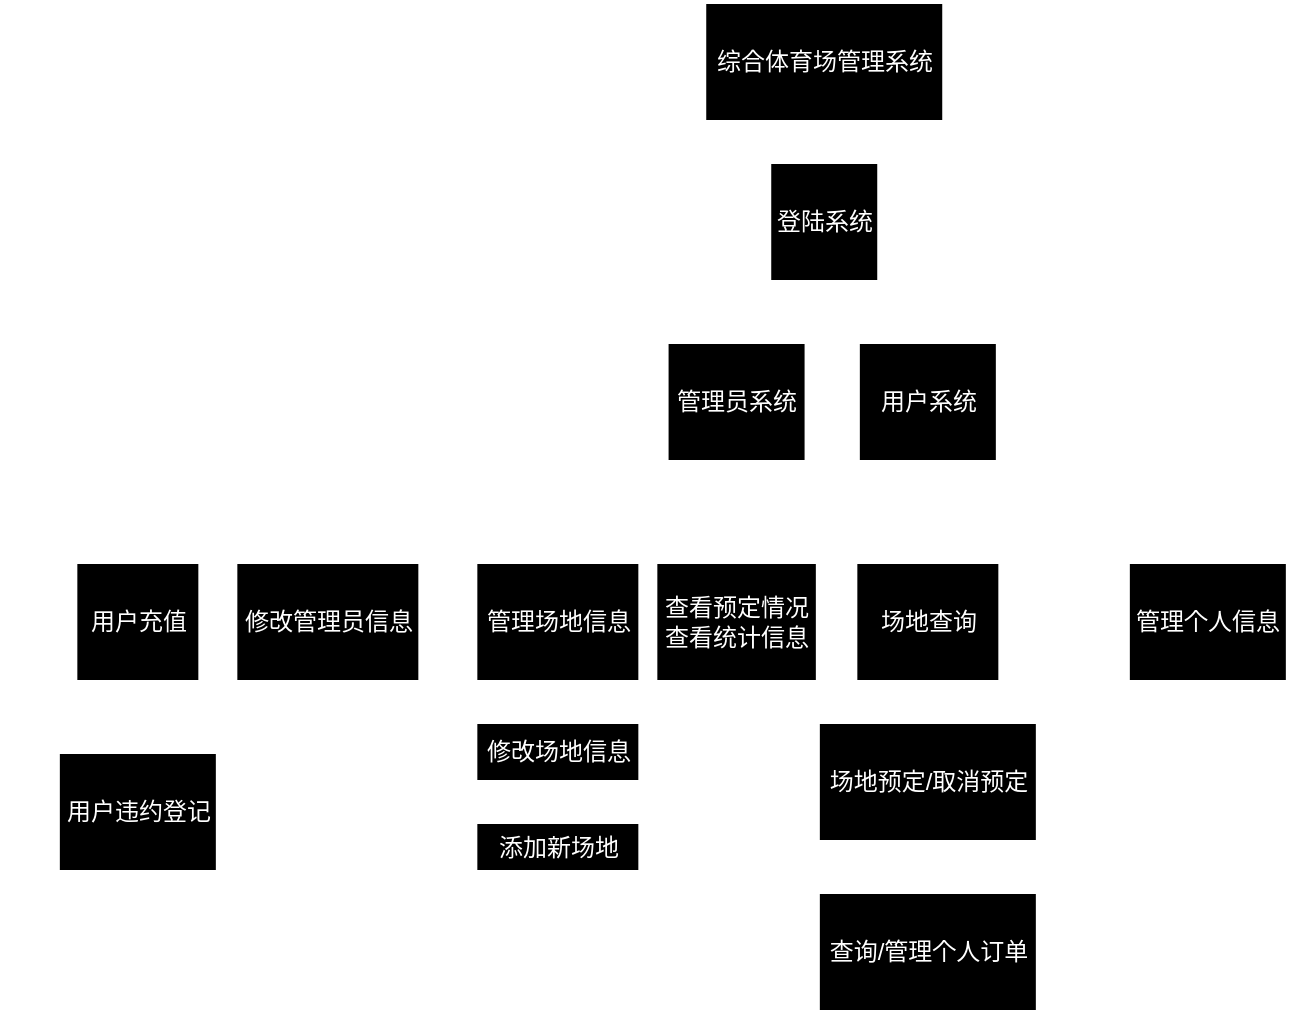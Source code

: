 <mxfile version="21.7.4" type="device">
  <diagram name="Page-1" id="9f46799a-70d6-7492-0946-bef42562c5a5">
    <mxGraphModel dx="1635" dy="843" grid="1" gridSize="10" guides="1" tooltips="1" connect="1" arrows="1" fold="1" page="1" pageScale="1" pageWidth="1100" pageHeight="850" background="none" math="0" shadow="0">
      <root>
        <mxCell id="0" />
        <mxCell id="1" parent="0" />
        <mxCell id="8fZIvYmPOum_CmRB5fbJ-8" style="edgeStyle=orthogonalEdgeStyle;rounded=0;orthogonalLoop=1;jettySize=auto;html=1;exitX=0.25;exitY=1;exitDx=0;exitDy=0;entryX=0.5;entryY=0;entryDx=0;entryDy=0;strokeColor=#FFFFFF;strokeWidth=2;labelBorderColor=none;" edge="1" parent="1" source="EgmdG9dv3meoYVeIgGDk-13" target="EgmdG9dv3meoYVeIgGDk-16">
          <mxGeometry relative="1" as="geometry" />
        </mxCell>
        <mxCell id="EgmdG9dv3meoYVeIgGDk-13" value="登陆系统" style="rounded=0;html=1;strokeColor=#FFFFFF;strokeWidth=2;labelBorderColor=none;fillColor=#000000;fontColor=#FFFFFF;" parent="1" vertex="1">
          <mxGeometry x="615.62" y="90" width="55" height="60" as="geometry" />
        </mxCell>
        <mxCell id="EgmdG9dv3meoYVeIgGDk-15" style="edgeStyle=orthogonalEdgeStyle;rounded=0;orthogonalLoop=1;jettySize=auto;html=1;exitX=0.5;exitY=1;exitDx=0;exitDy=0;strokeColor=#FFFFFF;strokeWidth=2;labelBorderColor=none;" parent="1" source="EgmdG9dv3meoYVeIgGDk-14" target="EgmdG9dv3meoYVeIgGDk-13" edge="1">
          <mxGeometry relative="1" as="geometry" />
        </mxCell>
        <mxCell id="EgmdG9dv3meoYVeIgGDk-14" value="综合体育场管理系统" style="html=1;strokeColor=#FFFFFF;strokeWidth=2;labelBorderColor=none;fontColor=#FFFFFF;fillColor=#000000;" parent="1" vertex="1">
          <mxGeometry x="583.12" y="10" width="120" height="60" as="geometry" />
        </mxCell>
        <mxCell id="EgmdG9dv3meoYVeIgGDk-211" style="edgeStyle=orthogonalEdgeStyle;rounded=0;orthogonalLoop=1;jettySize=auto;html=1;exitX=0.5;exitY=1;exitDx=0;exitDy=0;strokeColor=#FFFFFF;strokeWidth=2;labelBorderColor=none;fontColor=#FFFFFF;" parent="1" source="EgmdG9dv3meoYVeIgGDk-16" target="EgmdG9dv3meoYVeIgGDk-205" edge="1">
          <mxGeometry relative="1" as="geometry" />
        </mxCell>
        <mxCell id="EgmdG9dv3meoYVeIgGDk-212" style="edgeStyle=orthogonalEdgeStyle;rounded=0;orthogonalLoop=1;jettySize=auto;html=1;exitX=0;exitY=0.5;exitDx=0;exitDy=0;strokeColor=#FFFFFF;strokeWidth=2;labelBorderColor=none;fontColor=#FFFFFF;" parent="1" source="EgmdG9dv3meoYVeIgGDk-16" target="EgmdG9dv3meoYVeIgGDk-204" edge="1">
          <mxGeometry relative="1" as="geometry" />
        </mxCell>
        <mxCell id="8fZIvYmPOum_CmRB5fbJ-2" style="edgeStyle=orthogonalEdgeStyle;rounded=0;orthogonalLoop=1;jettySize=auto;html=1;exitX=0;exitY=0.5;exitDx=0;exitDy=0;entryX=0.5;entryY=0;entryDx=0;entryDy=0;strokeColor=#FFFFFF;strokeWidth=2;labelBorderColor=none;fontColor=#FFFFFF;" edge="1" parent="1" source="EgmdG9dv3meoYVeIgGDk-16" target="8fZIvYmPOum_CmRB5fbJ-1">
          <mxGeometry relative="1" as="geometry" />
        </mxCell>
        <mxCell id="8fZIvYmPOum_CmRB5fbJ-4" style="edgeStyle=orthogonalEdgeStyle;rounded=0;orthogonalLoop=1;jettySize=auto;html=1;exitX=0;exitY=0.5;exitDx=0;exitDy=0;entryX=0.5;entryY=0;entryDx=0;entryDy=0;strokeColor=#FFFFFF;strokeWidth=2;labelBorderColor=none;fontColor=#FFFFFF;" edge="1" parent="1" source="EgmdG9dv3meoYVeIgGDk-16" target="8fZIvYmPOum_CmRB5fbJ-3">
          <mxGeometry relative="1" as="geometry" />
        </mxCell>
        <mxCell id="8fZIvYmPOum_CmRB5fbJ-7" style="edgeStyle=orthogonalEdgeStyle;rounded=0;orthogonalLoop=1;jettySize=auto;html=1;exitX=0;exitY=0.5;exitDx=0;exitDy=0;entryX=0;entryY=0.5;entryDx=0;entryDy=0;strokeColor=#FFFFFF;strokeWidth=2;labelBorderColor=none;fontColor=#FFFFFF;" edge="1" parent="1" source="EgmdG9dv3meoYVeIgGDk-16" target="8fZIvYmPOum_CmRB5fbJ-5">
          <mxGeometry relative="1" as="geometry" />
        </mxCell>
        <mxCell id="EgmdG9dv3meoYVeIgGDk-16" value="管理员系统" style="rounded=0;html=1;strokeColor=#FFFFFF;strokeWidth=2;labelBorderColor=none;fontColor=#FFFFFF;fillColor=#000000;" parent="1" vertex="1">
          <mxGeometry x="564.29" y="180" width="70" height="60" as="geometry" />
        </mxCell>
        <mxCell id="EgmdG9dv3meoYVeIgGDk-28" style="edgeStyle=orthogonalEdgeStyle;rounded=0;orthogonalLoop=1;jettySize=auto;html=1;exitX=0.5;exitY=1;exitDx=0;exitDy=0;entryX=0.5;entryY=0;entryDx=0;entryDy=0;strokeColor=#FFFFFF;strokeWidth=2;labelBorderColor=none;" parent="1" source="EgmdG9dv3meoYVeIgGDk-18" target="EgmdG9dv3meoYVeIgGDk-25" edge="1">
          <mxGeometry relative="1" as="geometry" />
        </mxCell>
        <mxCell id="EgmdG9dv3meoYVeIgGDk-18" value="场地查询" style="rounded=0;html=1;strokeColor=#FFFFFF;strokeWidth=2;labelBorderColor=none;fillColor=#000000;fontColor=#FFFFFF;fillStyle=solid;" parent="1" vertex="1">
          <mxGeometry x="658.67" y="290" width="72.5" height="60" as="geometry" />
        </mxCell>
        <mxCell id="EgmdG9dv3meoYVeIgGDk-27" style="edgeStyle=orthogonalEdgeStyle;rounded=0;orthogonalLoop=1;jettySize=auto;html=1;exitX=0.5;exitY=1;exitDx=0;exitDy=0;entryX=0.5;entryY=0;entryDx=0;entryDy=0;strokeColor=#FFFFFF;strokeWidth=2;labelBorderColor=none;" parent="1" source="EgmdG9dv3meoYVeIgGDk-19" target="EgmdG9dv3meoYVeIgGDk-18" edge="1">
          <mxGeometry relative="1" as="geometry" />
        </mxCell>
        <mxCell id="EgmdG9dv3meoYVeIgGDk-34" style="edgeStyle=orthogonalEdgeStyle;rounded=0;orthogonalLoop=1;jettySize=auto;html=1;exitX=1;exitY=0.5;exitDx=0;exitDy=0;entryX=0.5;entryY=0;entryDx=0;entryDy=0;strokeColor=#FFFFFF;strokeWidth=2;" parent="1" source="EgmdG9dv3meoYVeIgGDk-19" target="EgmdG9dv3meoYVeIgGDk-30" edge="1">
          <mxGeometry relative="1" as="geometry" />
        </mxCell>
        <mxCell id="EgmdG9dv3meoYVeIgGDk-220" style="edgeStyle=orthogonalEdgeStyle;rounded=0;orthogonalLoop=1;jettySize=auto;html=1;exitX=1;exitY=0.5;exitDx=0;exitDy=0;entryX=1;entryY=0.5;entryDx=0;entryDy=0;strokeColor=#FFFFFF;strokeWidth=2;labelBorderColor=none;" parent="1" source="EgmdG9dv3meoYVeIgGDk-19" target="EgmdG9dv3meoYVeIgGDk-29" edge="1">
          <mxGeometry relative="1" as="geometry" />
        </mxCell>
        <mxCell id="EgmdG9dv3meoYVeIgGDk-19" value="用户系统" style="rounded=0;html=1;strokeColor=#FFFFFF;strokeWidth=2;labelBorderColor=none;fontColor=#FFFFFF;fillColor=#000000;" parent="1" vertex="1">
          <mxGeometry x="659.92" y="180" width="70" height="60" as="geometry" />
        </mxCell>
        <mxCell id="EgmdG9dv3meoYVeIgGDk-25" value="场地预定/取消预定" style="rounded=0;html=1;strokeColor=#FFFFFF;strokeWidth=2;labelBorderColor=none;fontColor=#FFFFFF;fillColor=#000000;fillStyle=solid;" parent="1" vertex="1">
          <mxGeometry x="639.92" y="370" width="110" height="60" as="geometry" />
        </mxCell>
        <mxCell id="EgmdG9dv3meoYVeIgGDk-219" style="edgeStyle=orthogonalEdgeStyle;rounded=0;orthogonalLoop=1;jettySize=auto;html=1;exitX=0.5;exitY=0;exitDx=0;exitDy=0;entryX=0.5;entryY=1;entryDx=0;entryDy=0;strokeColor=#FFFFFF;strokeWidth=2;labelBorderColor=none;" parent="1" source="EgmdG9dv3meoYVeIgGDk-29" target="EgmdG9dv3meoYVeIgGDk-25" edge="1">
          <mxGeometry relative="1" as="geometry" />
        </mxCell>
        <mxCell id="EgmdG9dv3meoYVeIgGDk-29" value="查询/管理个人订单" style="rounded=0;html=1;strokeColor=#FFFFFF;strokeWidth=2;labelBorderColor=none;fillColor=#000000;fontColor=#FFFFFF;" parent="1" vertex="1">
          <mxGeometry x="639.92" y="455" width="110" height="60" as="geometry" />
        </mxCell>
        <mxCell id="EgmdG9dv3meoYVeIgGDk-30" value="管理个人信息" style="rounded=0;whiteSpace=wrap;html=1;strokeColor=#FFFFFF;strokeWidth=2;fillColor=#000000;fontColor=#FFFFFF;fillStyle=solid;" parent="1" vertex="1">
          <mxGeometry x="794.92" y="290" width="80" height="60" as="geometry" />
        </mxCell>
        <mxCell id="EgmdG9dv3meoYVeIgGDk-216" style="edgeStyle=orthogonalEdgeStyle;rounded=0;orthogonalLoop=1;jettySize=auto;html=1;exitX=0.5;exitY=1;exitDx=0;exitDy=0;entryX=0.5;entryY=0;entryDx=0;entryDy=0;strokeColor=#FFFFFF;strokeWidth=2;labelBorderColor=none;fontColor=#FFFFFF;" parent="1" source="EgmdG9dv3meoYVeIgGDk-204" target="EgmdG9dv3meoYVeIgGDk-213" edge="1">
          <mxGeometry relative="1" as="geometry" />
        </mxCell>
        <mxCell id="EgmdG9dv3meoYVeIgGDk-217" style="edgeStyle=orthogonalEdgeStyle;rounded=0;orthogonalLoop=1;jettySize=auto;html=1;exitX=0;exitY=0.5;exitDx=0;exitDy=0;entryX=0;entryY=0.5;entryDx=0;entryDy=0;strokeColor=#FFFFFF;strokeWidth=2;labelBorderColor=none;fontColor=#FFFFFF;" parent="1" source="EgmdG9dv3meoYVeIgGDk-204" target="EgmdG9dv3meoYVeIgGDk-214" edge="1">
          <mxGeometry relative="1" as="geometry" />
        </mxCell>
        <mxCell id="EgmdG9dv3meoYVeIgGDk-204" value="管理场地信息" style="rounded=0;html=1;strokeColor=#FFFFFF;strokeWidth=2;labelBorderColor=none;fontColor=#FFFFFF;fillColor=#000000;" parent="1" vertex="1">
          <mxGeometry x="468.67" y="290" width="82.5" height="60" as="geometry" />
        </mxCell>
        <mxCell id="EgmdG9dv3meoYVeIgGDk-205" value="查看预定情况&lt;br&gt;查看统计信息" style="rounded=0;html=1;strokeColor=#FFFFFF;strokeWidth=2;labelBorderColor=none;fontColor=#FFFFFF;fillColor=#000000;" parent="1" vertex="1">
          <mxGeometry x="558.67" y="290" width="81.25" height="60" as="geometry" />
        </mxCell>
        <mxCell id="EgmdG9dv3meoYVeIgGDk-213" value="修改场地信息" style="rounded=0;html=1;strokeColor=#FFFFFF;strokeWidth=2;labelBorderColor=none;fontColor=#FFFFFF;fillColor=#000000;" parent="1" vertex="1">
          <mxGeometry x="468.67" y="370" width="82.5" height="30" as="geometry" />
        </mxCell>
        <mxCell id="EgmdG9dv3meoYVeIgGDk-214" value="添加新场地" style="rounded=0;html=1;strokeColor=#FFFFFF;strokeWidth=2;labelBorderColor=none;fontColor=#FFFFFF;fillColor=#000000;" parent="1" vertex="1">
          <mxGeometry x="468.67" y="420" width="82.5" height="25" as="geometry" />
        </mxCell>
        <mxCell id="8fZIvYmPOum_CmRB5fbJ-1" value="修改管理员信息" style="rounded=0;html=1;strokeColor=#FFFFFF;strokeWidth=2;labelBorderColor=none;fontColor=#FFFFFF;fillColor=#000000;" vertex="1" parent="1">
          <mxGeometry x="348.67" y="290" width="92.5" height="60" as="geometry" />
        </mxCell>
        <mxCell id="8fZIvYmPOum_CmRB5fbJ-3" value="用户充值" style="rounded=0;html=1;strokeColor=#FFFFFF;strokeWidth=2;labelBorderColor=none;fontColor=#FFFFFF;fillColor=#000000;" vertex="1" parent="1">
          <mxGeometry x="268.67" y="290" width="62.5" height="60" as="geometry" />
        </mxCell>
        <mxCell id="8fZIvYmPOum_CmRB5fbJ-5" value="用户违约登记" style="rounded=0;html=1;strokeColor=#FFFFFF;strokeWidth=2;labelBorderColor=none;fontColor=#FFFFFF;fillColor=#000000;" vertex="1" parent="1">
          <mxGeometry x="259.92" y="385" width="80" height="60" as="geometry" />
        </mxCell>
        <mxCell id="8fZIvYmPOum_CmRB5fbJ-11" style="edgeStyle=orthogonalEdgeStyle;rounded=0;orthogonalLoop=1;jettySize=auto;html=1;exitX=0.75;exitY=1;exitDx=0;exitDy=0;entryX=0.5;entryY=0;entryDx=0;entryDy=0;strokeColor=#FFFFFF;strokeWidth=2;labelBorderColor=none;" edge="1" parent="1" source="EgmdG9dv3meoYVeIgGDk-13" target="EgmdG9dv3meoYVeIgGDk-19">
          <mxGeometry relative="1" as="geometry">
            <mxPoint x="639" y="160" as="sourcePoint" />
            <mxPoint x="609" y="190" as="targetPoint" />
            <Array as="points">
              <mxPoint x="657" y="170" />
              <mxPoint x="695" y="170" />
            </Array>
          </mxGeometry>
        </mxCell>
      </root>
    </mxGraphModel>
  </diagram>
</mxfile>
